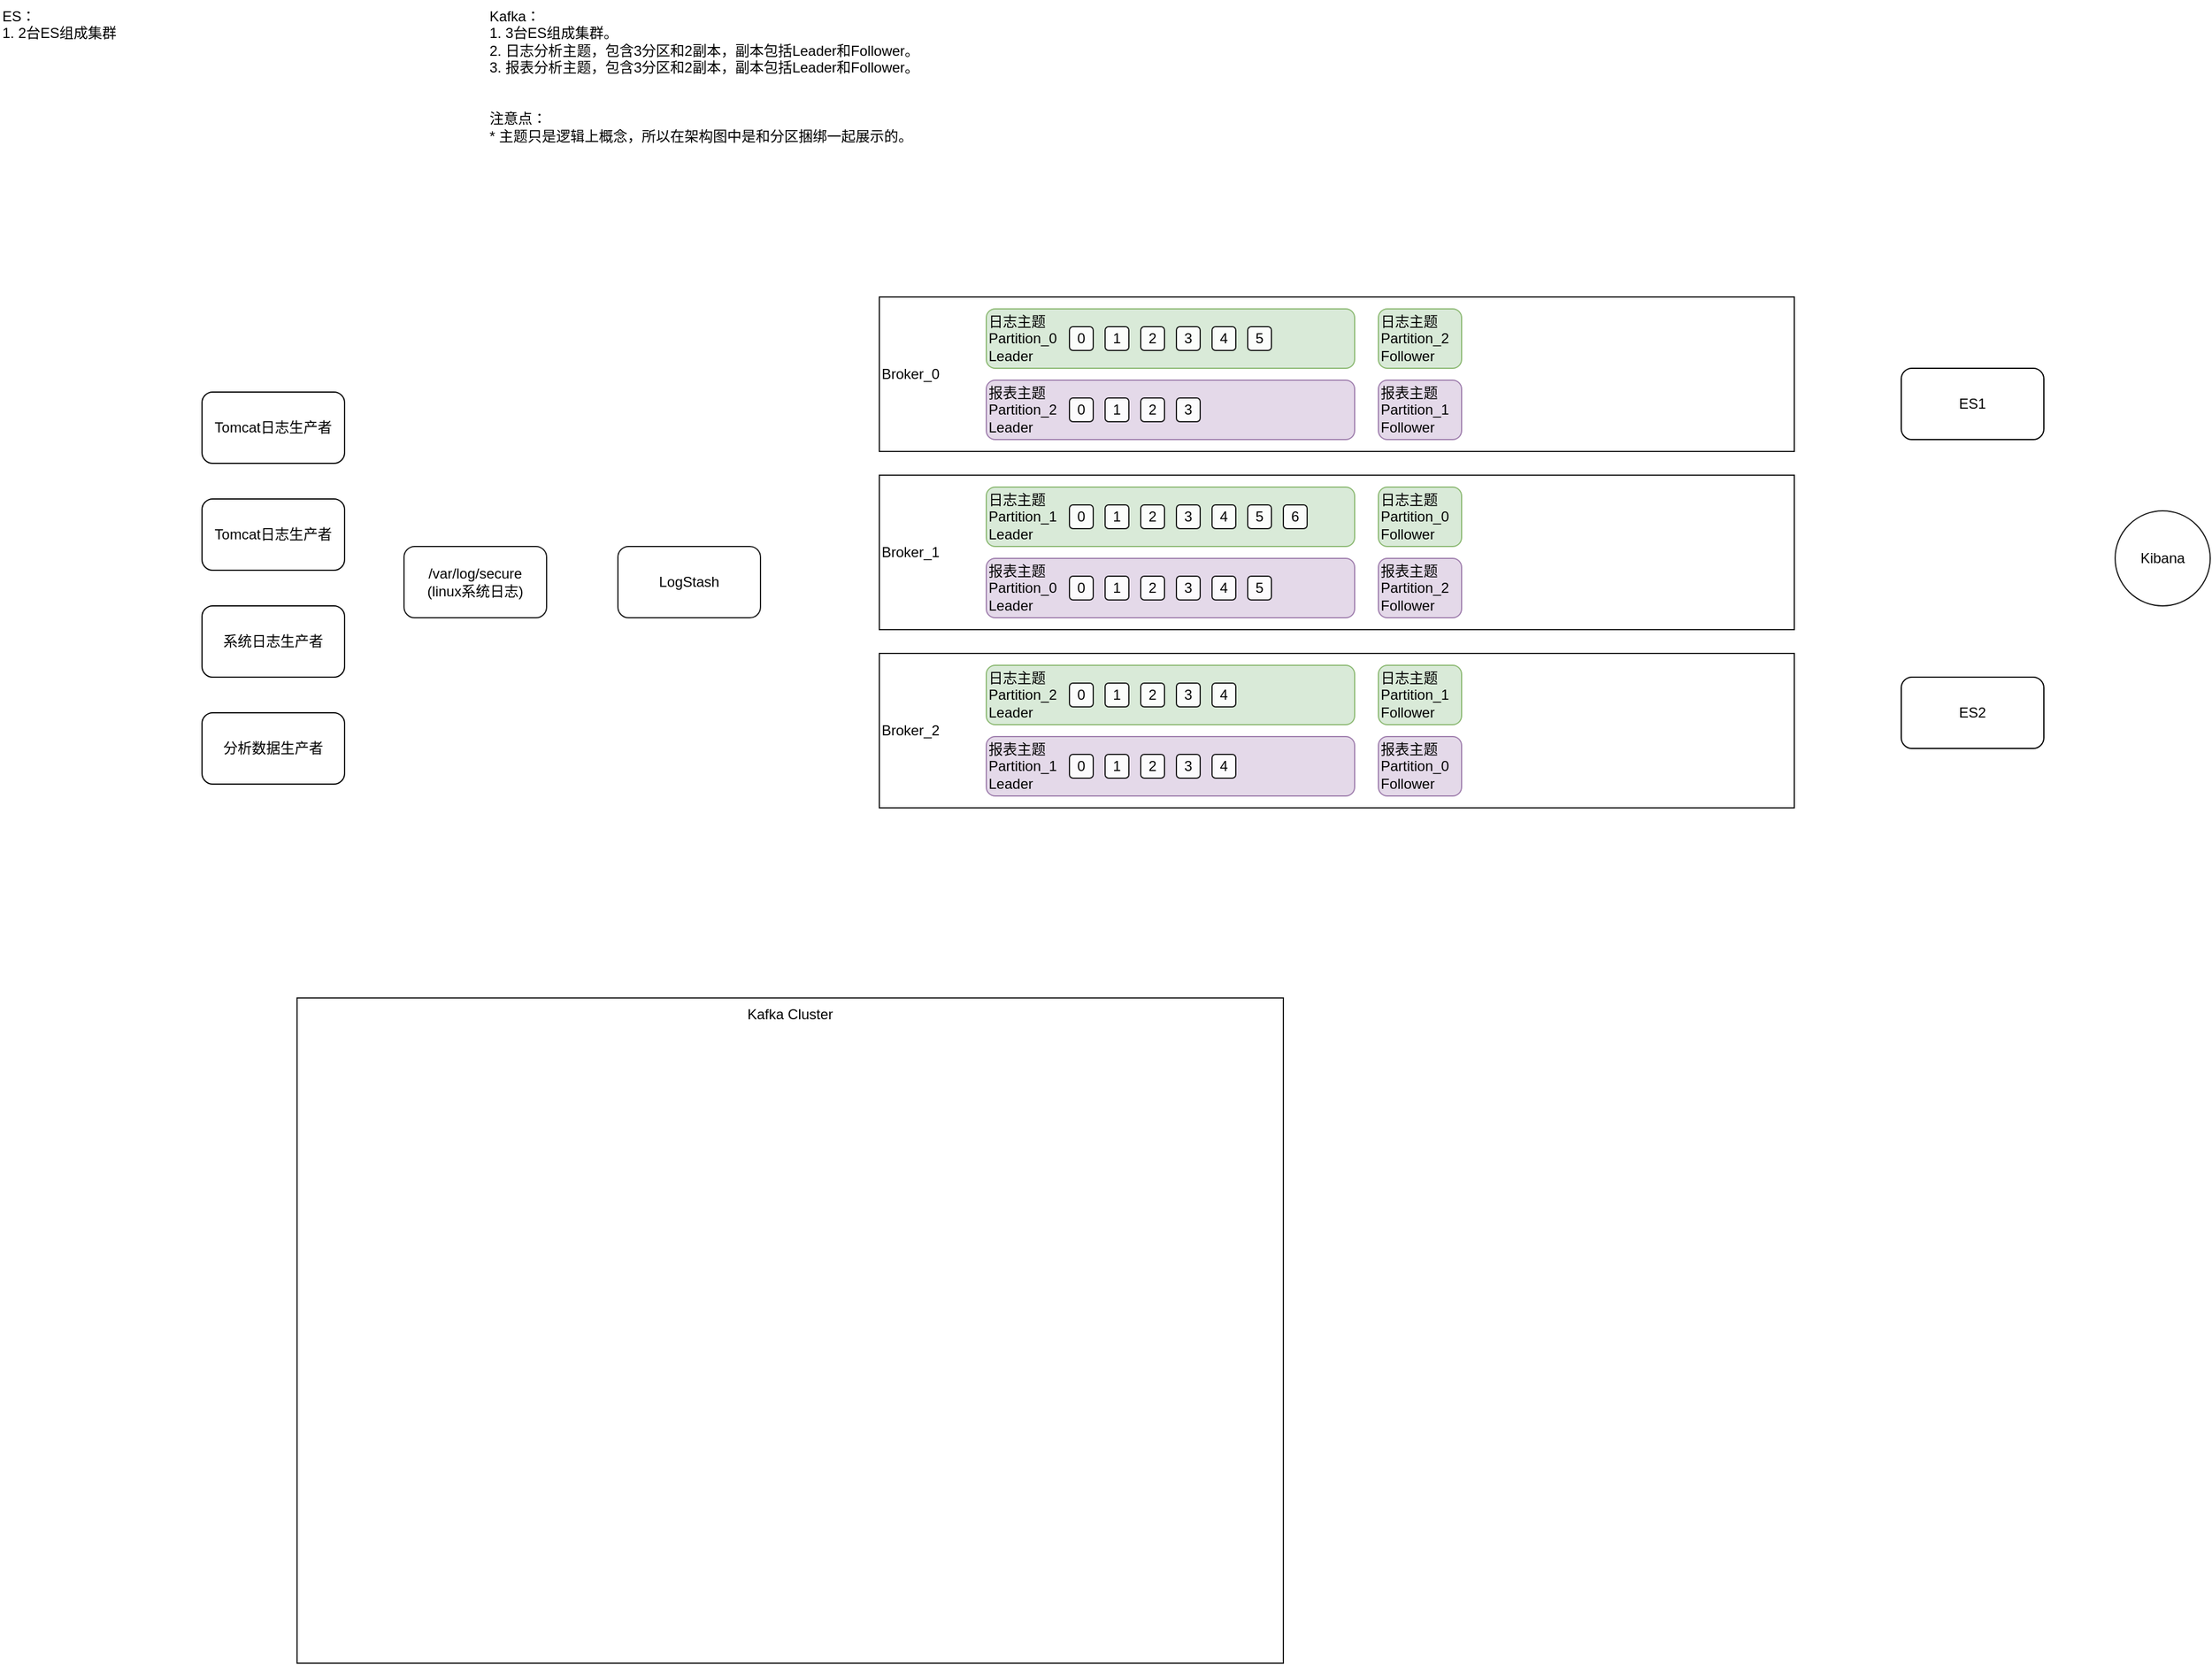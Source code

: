<mxfile version="13.3.5" type="github">
  <diagram id="3makm_YaJrVtaU_NSyJ_" name="Page-1">
    <mxGraphModel dx="4401" dy="4498" grid="1" gridSize="10" guides="1" tooltips="1" connect="1" arrows="1" fold="1" page="1" pageScale="1" pageWidth="2339" pageHeight="3300" math="0" shadow="0">
      <root>
        <mxCell id="0" />
        <mxCell id="1" parent="0" />
        <mxCell id="s8ctC6jzm8qqU47r-SyN-14" value="Kafka Cluster" style="rounded=0;whiteSpace=wrap;html=1;opacity=90;align=center;verticalAlign=top;" vertex="1" parent="1">
          <mxGeometry x="90" y="780" width="830" height="560" as="geometry" />
        </mxCell>
        <mxCell id="5XpMq87SmSRbmd2YtVUi-1" value="Tomcat日志生产者" style="rounded=1;whiteSpace=wrap;html=1;" parent="1" vertex="1">
          <mxGeometry x="10" y="360" width="120" height="60" as="geometry" />
        </mxCell>
        <mxCell id="5XpMq87SmSRbmd2YtVUi-2" value="Broker_0" style="rounded=0;whiteSpace=wrap;html=1;opacity=90;align=left;" parent="1" vertex="1">
          <mxGeometry x="580" y="190" width="770" height="130" as="geometry" />
        </mxCell>
        <mxCell id="5XpMq87SmSRbmd2YtVUi-3" value="日志主题&lt;br&gt;Partition_0&lt;br&gt;Leader" style="rounded=1;whiteSpace=wrap;html=1;opacity=90;align=left;fillColor=#d5e8d4;strokeColor=#82b366;" parent="1" vertex="1">
          <mxGeometry x="670" y="200" width="310" height="50" as="geometry" />
        </mxCell>
        <mxCell id="5XpMq87SmSRbmd2YtVUi-9" value="ES1" style="rounded=1;whiteSpace=wrap;html=1;" parent="1" vertex="1">
          <mxGeometry x="1440" y="250" width="120" height="60" as="geometry" />
        </mxCell>
        <mxCell id="5XpMq87SmSRbmd2YtVUi-10" value="ES2" style="rounded=1;whiteSpace=wrap;html=1;" parent="1" vertex="1">
          <mxGeometry x="1440" y="510" width="120" height="60" as="geometry" />
        </mxCell>
        <mxCell id="5XpMq87SmSRbmd2YtVUi-11" value="系统日志生产者" style="rounded=1;whiteSpace=wrap;html=1;" parent="1" vertex="1">
          <mxGeometry x="10" y="450" width="120" height="60" as="geometry" />
        </mxCell>
        <mxCell id="5XpMq87SmSRbmd2YtVUi-12" value="分析数据生产者" style="rounded=1;whiteSpace=wrap;html=1;" parent="1" vertex="1">
          <mxGeometry x="10" y="540" width="120" height="60" as="geometry" />
        </mxCell>
        <mxCell id="5XpMq87SmSRbmd2YtVUi-20" value="Tomcat日志生产者" style="rounded=1;whiteSpace=wrap;html=1;" parent="1" vertex="1">
          <mxGeometry x="10" y="270" width="120" height="60" as="geometry" />
        </mxCell>
        <mxCell id="s8ctC6jzm8qqU47r-SyN-1" value="/var/log/secure&lt;br&gt;(linux系统日志)" style="rounded=1;whiteSpace=wrap;html=1;opacity=90;" vertex="1" parent="1">
          <mxGeometry x="180" y="400" width="120" height="60" as="geometry" />
        </mxCell>
        <mxCell id="s8ctC6jzm8qqU47r-SyN-2" value="LogStash" style="rounded=1;whiteSpace=wrap;html=1;opacity=90;" vertex="1" parent="1">
          <mxGeometry x="360" y="400" width="120" height="60" as="geometry" />
        </mxCell>
        <mxCell id="s8ctC6jzm8qqU47r-SyN-15" value="Kibana" style="ellipse;whiteSpace=wrap;html=1;aspect=fixed;opacity=90;align=center;" vertex="1" parent="1">
          <mxGeometry x="1620" y="370" width="80" height="80" as="geometry" />
        </mxCell>
        <mxCell id="s8ctC6jzm8qqU47r-SyN-16" value="ES：&lt;br&gt;1. 2台ES组成集群" style="text;html=1;strokeColor=none;fillColor=none;align=left;verticalAlign=top;whiteSpace=wrap;rounded=0;opacity=90;" vertex="1" parent="1">
          <mxGeometry x="-160" y="-60" width="380" height="200" as="geometry" />
        </mxCell>
        <mxCell id="s8ctC6jzm8qqU47r-SyN-17" value="Kafka：&lt;br&gt;1. 3台ES组成集群。&lt;br&gt;2. 日志分析主题，包含3分区和2副本，副本包括Leader和Follower。&lt;br&gt;3. 报表分析主题，包含3分区和2副本，副本包括Leader和Follower。&lt;br&gt;&lt;br&gt;&lt;br&gt;注意点：&lt;br&gt;* 主题只是逻辑上概念，所以在架构图中是和分区捆绑一起展示的。" style="text;html=1;strokeColor=none;fillColor=none;align=left;verticalAlign=top;whiteSpace=wrap;rounded=0;opacity=90;" vertex="1" parent="1">
          <mxGeometry x="250" y="-60" width="380" height="200" as="geometry" />
        </mxCell>
        <mxCell id="s8ctC6jzm8qqU47r-SyN-18" value="0" style="rounded=1;whiteSpace=wrap;html=1;opacity=90;align=center;" vertex="1" parent="1">
          <mxGeometry x="740" y="215" width="20" height="20" as="geometry" />
        </mxCell>
        <mxCell id="s8ctC6jzm8qqU47r-SyN-19" value="1" style="rounded=1;whiteSpace=wrap;html=1;opacity=90;align=center;" vertex="1" parent="1">
          <mxGeometry x="770" y="215" width="20" height="20" as="geometry" />
        </mxCell>
        <mxCell id="s8ctC6jzm8qqU47r-SyN-20" value="2" style="rounded=1;whiteSpace=wrap;html=1;opacity=90;align=center;" vertex="1" parent="1">
          <mxGeometry x="800" y="215" width="20" height="20" as="geometry" />
        </mxCell>
        <mxCell id="s8ctC6jzm8qqU47r-SyN-21" value="3" style="rounded=1;whiteSpace=wrap;html=1;opacity=90;align=center;" vertex="1" parent="1">
          <mxGeometry x="830" y="215" width="20" height="20" as="geometry" />
        </mxCell>
        <mxCell id="s8ctC6jzm8qqU47r-SyN-22" value="4" style="rounded=1;whiteSpace=wrap;html=1;opacity=90;align=center;" vertex="1" parent="1">
          <mxGeometry x="860" y="215" width="20" height="20" as="geometry" />
        </mxCell>
        <mxCell id="s8ctC6jzm8qqU47r-SyN-23" value="5" style="rounded=1;whiteSpace=wrap;html=1;opacity=90;align=center;" vertex="1" parent="1">
          <mxGeometry x="890" y="215" width="20" height="20" as="geometry" />
        </mxCell>
        <mxCell id="s8ctC6jzm8qqU47r-SyN-26" value="日志主题&lt;br&gt;Partition_2&lt;br&gt;Follower" style="rounded=1;whiteSpace=wrap;html=1;opacity=90;align=left;fillColor=#d5e8d4;strokeColor=#82b366;" vertex="1" parent="1">
          <mxGeometry x="1000" y="200" width="70" height="50" as="geometry" />
        </mxCell>
        <mxCell id="s8ctC6jzm8qqU47r-SyN-53" value="Broker_1" style="rounded=0;whiteSpace=wrap;html=1;opacity=90;align=left;" vertex="1" parent="1">
          <mxGeometry x="580" y="340" width="770" height="130" as="geometry" />
        </mxCell>
        <mxCell id="s8ctC6jzm8qqU47r-SyN-54" value="日志主题&lt;br&gt;Partition_1&lt;br&gt;Leader" style="rounded=1;whiteSpace=wrap;html=1;opacity=90;align=left;fillColor=#d5e8d4;strokeColor=#82b366;" vertex="1" parent="1">
          <mxGeometry x="670" y="350" width="310" height="50" as="geometry" />
        </mxCell>
        <mxCell id="s8ctC6jzm8qqU47r-SyN-55" value="0" style="rounded=1;whiteSpace=wrap;html=1;opacity=90;align=center;" vertex="1" parent="1">
          <mxGeometry x="740" y="365" width="20" height="20" as="geometry" />
        </mxCell>
        <mxCell id="s8ctC6jzm8qqU47r-SyN-56" value="1" style="rounded=1;whiteSpace=wrap;html=1;opacity=90;align=center;" vertex="1" parent="1">
          <mxGeometry x="770" y="365" width="20" height="20" as="geometry" />
        </mxCell>
        <mxCell id="s8ctC6jzm8qqU47r-SyN-57" value="2" style="rounded=1;whiteSpace=wrap;html=1;opacity=90;align=center;" vertex="1" parent="1">
          <mxGeometry x="800" y="365" width="20" height="20" as="geometry" />
        </mxCell>
        <mxCell id="s8ctC6jzm8qqU47r-SyN-58" value="3" style="rounded=1;whiteSpace=wrap;html=1;opacity=90;align=center;" vertex="1" parent="1">
          <mxGeometry x="830" y="365" width="20" height="20" as="geometry" />
        </mxCell>
        <mxCell id="s8ctC6jzm8qqU47r-SyN-59" value="4" style="rounded=1;whiteSpace=wrap;html=1;opacity=90;align=center;" vertex="1" parent="1">
          <mxGeometry x="860" y="365" width="20" height="20" as="geometry" />
        </mxCell>
        <mxCell id="s8ctC6jzm8qqU47r-SyN-60" value="5" style="rounded=1;whiteSpace=wrap;html=1;opacity=90;align=center;" vertex="1" parent="1">
          <mxGeometry x="890" y="365" width="20" height="20" as="geometry" />
        </mxCell>
        <mxCell id="s8ctC6jzm8qqU47r-SyN-61" value="日志主题&lt;br&gt;Partition_0&lt;br&gt;Follower" style="rounded=1;whiteSpace=wrap;html=1;opacity=90;align=left;fillColor=#d5e8d4;strokeColor=#82b366;" vertex="1" parent="1">
          <mxGeometry x="1000" y="350" width="70" height="50" as="geometry" />
        </mxCell>
        <mxCell id="s8ctC6jzm8qqU47r-SyN-81" value="Broker_2" style="rounded=0;whiteSpace=wrap;html=1;opacity=90;align=left;" vertex="1" parent="1">
          <mxGeometry x="580" y="490" width="770" height="130" as="geometry" />
        </mxCell>
        <mxCell id="s8ctC6jzm8qqU47r-SyN-82" value="日志主题&lt;br&gt;Partition_2&lt;br&gt;Leader" style="rounded=1;whiteSpace=wrap;html=1;opacity=90;align=left;fillColor=#d5e8d4;strokeColor=#82b366;" vertex="1" parent="1">
          <mxGeometry x="670" y="500" width="310" height="50" as="geometry" />
        </mxCell>
        <mxCell id="s8ctC6jzm8qqU47r-SyN-83" value="0" style="rounded=1;whiteSpace=wrap;html=1;opacity=90;align=center;" vertex="1" parent="1">
          <mxGeometry x="740" y="515" width="20" height="20" as="geometry" />
        </mxCell>
        <mxCell id="s8ctC6jzm8qqU47r-SyN-84" value="1" style="rounded=1;whiteSpace=wrap;html=1;opacity=90;align=center;" vertex="1" parent="1">
          <mxGeometry x="770" y="515" width="20" height="20" as="geometry" />
        </mxCell>
        <mxCell id="s8ctC6jzm8qqU47r-SyN-85" value="2" style="rounded=1;whiteSpace=wrap;html=1;opacity=90;align=center;" vertex="1" parent="1">
          <mxGeometry x="800" y="515" width="20" height="20" as="geometry" />
        </mxCell>
        <mxCell id="s8ctC6jzm8qqU47r-SyN-86" value="3" style="rounded=1;whiteSpace=wrap;html=1;opacity=90;align=center;" vertex="1" parent="1">
          <mxGeometry x="830" y="515" width="20" height="20" as="geometry" />
        </mxCell>
        <mxCell id="s8ctC6jzm8qqU47r-SyN-87" value="4" style="rounded=1;whiteSpace=wrap;html=1;opacity=90;align=center;" vertex="1" parent="1">
          <mxGeometry x="860" y="515" width="20" height="20" as="geometry" />
        </mxCell>
        <mxCell id="s8ctC6jzm8qqU47r-SyN-89" value="日志主题&lt;br&gt;Partition_1&lt;br&gt;Follower" style="rounded=1;whiteSpace=wrap;html=1;opacity=90;align=left;fillColor=#d5e8d4;strokeColor=#82b366;" vertex="1" parent="1">
          <mxGeometry x="1000" y="500" width="70" height="50" as="geometry" />
        </mxCell>
        <mxCell id="s8ctC6jzm8qqU47r-SyN-109" value="6" style="rounded=1;whiteSpace=wrap;html=1;opacity=90;align=center;" vertex="1" parent="1">
          <mxGeometry x="920" y="365" width="20" height="20" as="geometry" />
        </mxCell>
        <mxCell id="s8ctC6jzm8qqU47r-SyN-110" value="报表主题&lt;br&gt;Partition_2&lt;br&gt;Leader" style="rounded=1;whiteSpace=wrap;html=1;opacity=90;align=left;fillColor=#e1d5e7;strokeColor=#9673a6;" vertex="1" parent="1">
          <mxGeometry x="670" y="260" width="310" height="50" as="geometry" />
        </mxCell>
        <mxCell id="s8ctC6jzm8qqU47r-SyN-111" value="0" style="rounded=1;whiteSpace=wrap;html=1;opacity=90;align=center;" vertex="1" parent="1">
          <mxGeometry x="740" y="275" width="20" height="20" as="geometry" />
        </mxCell>
        <mxCell id="s8ctC6jzm8qqU47r-SyN-113" value="1" style="rounded=1;whiteSpace=wrap;html=1;opacity=90;align=center;" vertex="1" parent="1">
          <mxGeometry x="770" y="275" width="20" height="20" as="geometry" />
        </mxCell>
        <mxCell id="s8ctC6jzm8qqU47r-SyN-114" value="2" style="rounded=1;whiteSpace=wrap;html=1;opacity=90;align=center;" vertex="1" parent="1">
          <mxGeometry x="800" y="275" width="20" height="20" as="geometry" />
        </mxCell>
        <mxCell id="s8ctC6jzm8qqU47r-SyN-115" value="3" style="rounded=1;whiteSpace=wrap;html=1;opacity=90;align=center;" vertex="1" parent="1">
          <mxGeometry x="830" y="275" width="20" height="20" as="geometry" />
        </mxCell>
        <mxCell id="s8ctC6jzm8qqU47r-SyN-119" value="报表主题&lt;br&gt;Partition_0&lt;br&gt;Leader" style="rounded=1;whiteSpace=wrap;html=1;opacity=90;align=left;fillColor=#e1d5e7;strokeColor=#9673a6;" vertex="1" parent="1">
          <mxGeometry x="670" y="410" width="310" height="50" as="geometry" />
        </mxCell>
        <mxCell id="s8ctC6jzm8qqU47r-SyN-120" value="0" style="rounded=1;whiteSpace=wrap;html=1;opacity=90;align=center;" vertex="1" parent="1">
          <mxGeometry x="740" y="425" width="20" height="20" as="geometry" />
        </mxCell>
        <mxCell id="s8ctC6jzm8qqU47r-SyN-121" value="1" style="rounded=1;whiteSpace=wrap;html=1;opacity=90;align=center;" vertex="1" parent="1">
          <mxGeometry x="770" y="425" width="20" height="20" as="geometry" />
        </mxCell>
        <mxCell id="s8ctC6jzm8qqU47r-SyN-122" value="2" style="rounded=1;whiteSpace=wrap;html=1;opacity=90;align=center;" vertex="1" parent="1">
          <mxGeometry x="800" y="425" width="20" height="20" as="geometry" />
        </mxCell>
        <mxCell id="s8ctC6jzm8qqU47r-SyN-123" value="3" style="rounded=1;whiteSpace=wrap;html=1;opacity=90;align=center;" vertex="1" parent="1">
          <mxGeometry x="830" y="425" width="20" height="20" as="geometry" />
        </mxCell>
        <mxCell id="s8ctC6jzm8qqU47r-SyN-125" value="4" style="rounded=1;whiteSpace=wrap;html=1;opacity=90;align=center;" vertex="1" parent="1">
          <mxGeometry x="860" y="425" width="20" height="20" as="geometry" />
        </mxCell>
        <mxCell id="s8ctC6jzm8qqU47r-SyN-126" value="5" style="rounded=1;whiteSpace=wrap;html=1;opacity=90;align=center;" vertex="1" parent="1">
          <mxGeometry x="890" y="425" width="20" height="20" as="geometry" />
        </mxCell>
        <mxCell id="s8ctC6jzm8qqU47r-SyN-127" value="报表主题&lt;br&gt;Partition_1&lt;br&gt;Leader" style="rounded=1;whiteSpace=wrap;html=1;opacity=90;align=left;fillColor=#e1d5e7;strokeColor=#9673a6;" vertex="1" parent="1">
          <mxGeometry x="670" y="560" width="310" height="50" as="geometry" />
        </mxCell>
        <mxCell id="s8ctC6jzm8qqU47r-SyN-128" value="0" style="rounded=1;whiteSpace=wrap;html=1;opacity=90;align=center;" vertex="1" parent="1">
          <mxGeometry x="740" y="575" width="20" height="20" as="geometry" />
        </mxCell>
        <mxCell id="s8ctC6jzm8qqU47r-SyN-129" value="1" style="rounded=1;whiteSpace=wrap;html=1;opacity=90;align=center;" vertex="1" parent="1">
          <mxGeometry x="770" y="575" width="20" height="20" as="geometry" />
        </mxCell>
        <mxCell id="s8ctC6jzm8qqU47r-SyN-130" value="2" style="rounded=1;whiteSpace=wrap;html=1;opacity=90;align=center;" vertex="1" parent="1">
          <mxGeometry x="800" y="575" width="20" height="20" as="geometry" />
        </mxCell>
        <mxCell id="s8ctC6jzm8qqU47r-SyN-131" value="3" style="rounded=1;whiteSpace=wrap;html=1;opacity=90;align=center;" vertex="1" parent="1">
          <mxGeometry x="830" y="575" width="20" height="20" as="geometry" />
        </mxCell>
        <mxCell id="s8ctC6jzm8qqU47r-SyN-132" value="4" style="rounded=1;whiteSpace=wrap;html=1;opacity=90;align=center;" vertex="1" parent="1">
          <mxGeometry x="860" y="575" width="20" height="20" as="geometry" />
        </mxCell>
        <mxCell id="s8ctC6jzm8qqU47r-SyN-133" value="报表主题&lt;br&gt;Partition_2&lt;br&gt;Follower" style="rounded=1;whiteSpace=wrap;html=1;opacity=90;align=left;fillColor=#e1d5e7;strokeColor=#9673a6;" vertex="1" parent="1">
          <mxGeometry x="1000" y="410" width="70" height="50" as="geometry" />
        </mxCell>
        <mxCell id="s8ctC6jzm8qqU47r-SyN-134" value="报表主题&lt;br&gt;Partition_0&lt;br&gt;Follower" style="rounded=1;whiteSpace=wrap;html=1;opacity=90;align=left;fillColor=#e1d5e7;strokeColor=#9673a6;" vertex="1" parent="1">
          <mxGeometry x="1000" y="560" width="70" height="50" as="geometry" />
        </mxCell>
        <mxCell id="s8ctC6jzm8qqU47r-SyN-135" value="报表主题&lt;br&gt;Partition_1&lt;br&gt;Follower" style="rounded=1;whiteSpace=wrap;html=1;opacity=90;align=left;fillColor=#e1d5e7;strokeColor=#9673a6;" vertex="1" parent="1">
          <mxGeometry x="1000" y="260" width="70" height="50" as="geometry" />
        </mxCell>
      </root>
    </mxGraphModel>
  </diagram>
</mxfile>
